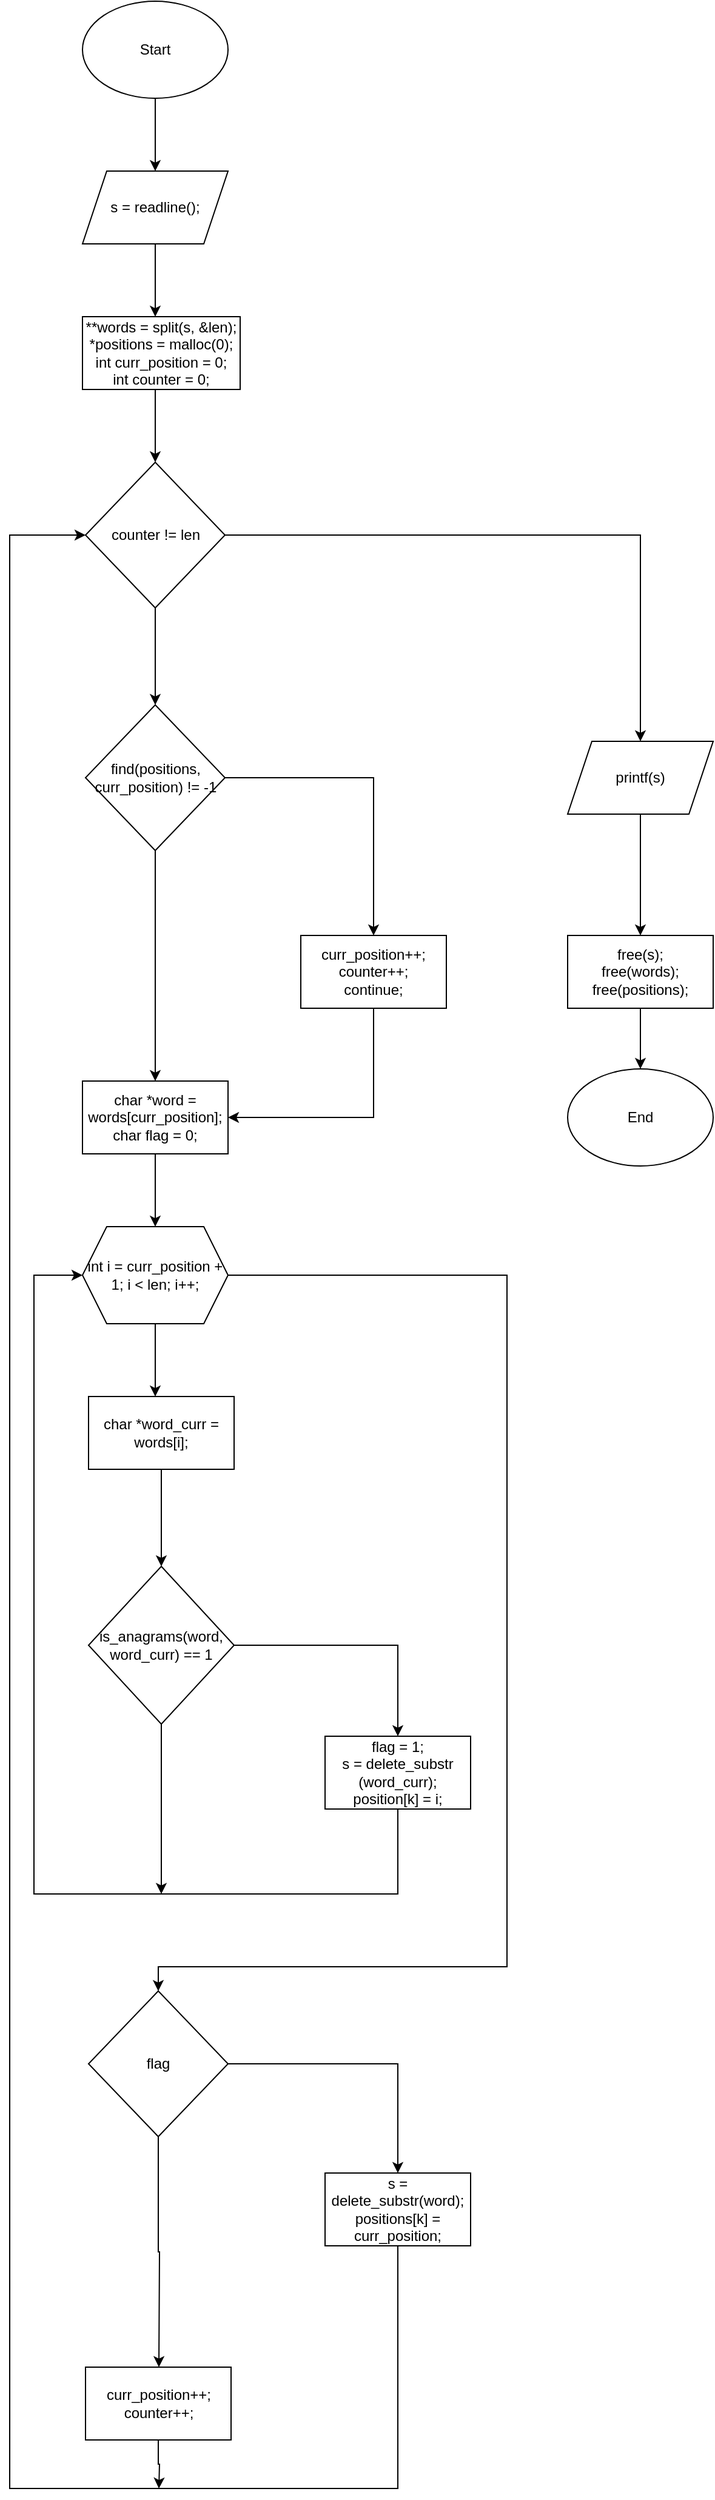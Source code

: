 <mxfile version="20.6.2" type="github">
  <diagram id="8wYgv9-v7Nqe_bmdsXYR" name="Страница 1">
    <mxGraphModel dx="509" dy="561" grid="1" gridSize="10" guides="1" tooltips="1" connect="1" arrows="1" fold="1" page="1" pageScale="1" pageWidth="827" pageHeight="1169" math="0" shadow="0">
      <root>
        <mxCell id="0" />
        <mxCell id="1" parent="0" />
        <mxCell id="HPKZztkQSvlfVHkEudxe-3" value="" style="edgeStyle=orthogonalEdgeStyle;rounded=0;orthogonalLoop=1;jettySize=auto;html=1;" edge="1" parent="1" source="HPKZztkQSvlfVHkEudxe-1">
          <mxGeometry relative="1" as="geometry">
            <mxPoint x="130" y="200" as="targetPoint" />
          </mxGeometry>
        </mxCell>
        <mxCell id="HPKZztkQSvlfVHkEudxe-1" value="Start" style="ellipse;whiteSpace=wrap;html=1;" vertex="1" parent="1">
          <mxGeometry x="70" y="60" width="120" height="80" as="geometry" />
        </mxCell>
        <mxCell id="HPKZztkQSvlfVHkEudxe-14" value="" style="edgeStyle=orthogonalEdgeStyle;rounded=0;orthogonalLoop=1;jettySize=auto;html=1;" edge="1" parent="1" source="HPKZztkQSvlfVHkEudxe-4" target="HPKZztkQSvlfVHkEudxe-5">
          <mxGeometry relative="1" as="geometry">
            <Array as="points">
              <mxPoint x="130" y="310" />
              <mxPoint x="130" y="310" />
            </Array>
          </mxGeometry>
        </mxCell>
        <mxCell id="HPKZztkQSvlfVHkEudxe-4" value="s = readline();" style="shape=parallelogram;perimeter=parallelogramPerimeter;whiteSpace=wrap;html=1;fixedSize=1;" vertex="1" parent="1">
          <mxGeometry x="70" y="200" width="120" height="60" as="geometry" />
        </mxCell>
        <mxCell id="HPKZztkQSvlfVHkEudxe-15" value="" style="edgeStyle=orthogonalEdgeStyle;rounded=0;orthogonalLoop=1;jettySize=auto;html=1;" edge="1" parent="1" source="HPKZztkQSvlfVHkEudxe-5" target="HPKZztkQSvlfVHkEudxe-6">
          <mxGeometry relative="1" as="geometry">
            <Array as="points">
              <mxPoint x="130" y="400" />
              <mxPoint x="130" y="400" />
            </Array>
          </mxGeometry>
        </mxCell>
        <mxCell id="HPKZztkQSvlfVHkEudxe-5" value="**words = split(s, &amp;amp;len);&lt;br&gt;*positions = malloc(0);&lt;br&gt;int curr_position = 0;&lt;br&gt;int counter = 0;" style="rounded=0;whiteSpace=wrap;html=1;" vertex="1" parent="1">
          <mxGeometry x="70" y="320" width="130" height="60" as="geometry" />
        </mxCell>
        <mxCell id="HPKZztkQSvlfVHkEudxe-16" value="" style="edgeStyle=orthogonalEdgeStyle;rounded=0;orthogonalLoop=1;jettySize=auto;html=1;" edge="1" parent="1" source="HPKZztkQSvlfVHkEudxe-6" target="HPKZztkQSvlfVHkEudxe-7">
          <mxGeometry relative="1" as="geometry" />
        </mxCell>
        <mxCell id="HPKZztkQSvlfVHkEudxe-42" style="edgeStyle=orthogonalEdgeStyle;rounded=0;orthogonalLoop=1;jettySize=auto;html=1;exitX=1;exitY=0.5;exitDx=0;exitDy=0;entryX=0.5;entryY=0;entryDx=0;entryDy=0;" edge="1" parent="1" source="HPKZztkQSvlfVHkEudxe-6" target="HPKZztkQSvlfVHkEudxe-39">
          <mxGeometry relative="1" as="geometry" />
        </mxCell>
        <mxCell id="HPKZztkQSvlfVHkEudxe-6" value="counter != len" style="rhombus;whiteSpace=wrap;html=1;" vertex="1" parent="1">
          <mxGeometry x="72.5" y="440" width="115" height="120" as="geometry" />
        </mxCell>
        <mxCell id="HPKZztkQSvlfVHkEudxe-17" style="edgeStyle=orthogonalEdgeStyle;rounded=0;orthogonalLoop=1;jettySize=auto;html=1;exitX=1;exitY=0.5;exitDx=0;exitDy=0;entryX=0.5;entryY=0;entryDx=0;entryDy=0;" edge="1" parent="1" source="HPKZztkQSvlfVHkEudxe-7" target="HPKZztkQSvlfVHkEudxe-8">
          <mxGeometry relative="1" as="geometry" />
        </mxCell>
        <mxCell id="HPKZztkQSvlfVHkEudxe-18" style="edgeStyle=orthogonalEdgeStyle;rounded=0;orthogonalLoop=1;jettySize=auto;html=1;exitX=0.5;exitY=1;exitDx=0;exitDy=0;entryX=0.5;entryY=0;entryDx=0;entryDy=0;" edge="1" parent="1" source="HPKZztkQSvlfVHkEudxe-7" target="HPKZztkQSvlfVHkEudxe-9">
          <mxGeometry relative="1" as="geometry" />
        </mxCell>
        <mxCell id="HPKZztkQSvlfVHkEudxe-7" value="find(positions, curr_position) != -1" style="rhombus;whiteSpace=wrap;html=1;" vertex="1" parent="1">
          <mxGeometry x="72.5" y="640" width="115" height="120" as="geometry" />
        </mxCell>
        <mxCell id="HPKZztkQSvlfVHkEudxe-19" style="edgeStyle=orthogonalEdgeStyle;rounded=0;orthogonalLoop=1;jettySize=auto;html=1;exitX=0.5;exitY=1;exitDx=0;exitDy=0;entryX=1;entryY=0.5;entryDx=0;entryDy=0;" edge="1" parent="1" source="HPKZztkQSvlfVHkEudxe-8" target="HPKZztkQSvlfVHkEudxe-9">
          <mxGeometry relative="1" as="geometry" />
        </mxCell>
        <mxCell id="HPKZztkQSvlfVHkEudxe-8" value="curr_position++;&lt;br&gt;counter++;&lt;br&gt;continue;" style="rounded=0;whiteSpace=wrap;html=1;" vertex="1" parent="1">
          <mxGeometry x="250" y="830" width="120" height="60" as="geometry" />
        </mxCell>
        <mxCell id="HPKZztkQSvlfVHkEudxe-20" value="" style="edgeStyle=orthogonalEdgeStyle;rounded=0;orthogonalLoop=1;jettySize=auto;html=1;" edge="1" parent="1" source="HPKZztkQSvlfVHkEudxe-9" target="HPKZztkQSvlfVHkEudxe-10">
          <mxGeometry relative="1" as="geometry" />
        </mxCell>
        <mxCell id="HPKZztkQSvlfVHkEudxe-9" value="char *word = words[curr_position];&lt;br&gt;char flag = 0;" style="rounded=0;whiteSpace=wrap;html=1;" vertex="1" parent="1">
          <mxGeometry x="70" y="950" width="120" height="60" as="geometry" />
        </mxCell>
        <mxCell id="HPKZztkQSvlfVHkEudxe-21" value="" style="edgeStyle=orthogonalEdgeStyle;rounded=0;orthogonalLoop=1;jettySize=auto;html=1;" edge="1" parent="1" source="HPKZztkQSvlfVHkEudxe-10" target="HPKZztkQSvlfVHkEudxe-11">
          <mxGeometry relative="1" as="geometry">
            <Array as="points">
              <mxPoint x="130" y="1190" />
              <mxPoint x="130" y="1190" />
            </Array>
          </mxGeometry>
        </mxCell>
        <mxCell id="HPKZztkQSvlfVHkEudxe-35" style="edgeStyle=orthogonalEdgeStyle;rounded=0;orthogonalLoop=1;jettySize=auto;html=1;exitX=1;exitY=0.5;exitDx=0;exitDy=0;entryX=0.5;entryY=0;entryDx=0;entryDy=0;" edge="1" parent="1" source="HPKZztkQSvlfVHkEudxe-10" target="HPKZztkQSvlfVHkEudxe-28">
          <mxGeometry relative="1" as="geometry">
            <Array as="points">
              <mxPoint x="420" y="1110" />
              <mxPoint x="420" y="1680" />
              <mxPoint x="133" y="1680" />
            </Array>
          </mxGeometry>
        </mxCell>
        <mxCell id="HPKZztkQSvlfVHkEudxe-10" value="int i = curr_position + 1; i &amp;lt; len; i++;" style="shape=hexagon;perimeter=hexagonPerimeter2;whiteSpace=wrap;html=1;fixedSize=1;" vertex="1" parent="1">
          <mxGeometry x="70" y="1070" width="120" height="80" as="geometry" />
        </mxCell>
        <mxCell id="HPKZztkQSvlfVHkEudxe-22" value="" style="edgeStyle=orthogonalEdgeStyle;rounded=0;orthogonalLoop=1;jettySize=auto;html=1;" edge="1" parent="1" source="HPKZztkQSvlfVHkEudxe-11" target="HPKZztkQSvlfVHkEudxe-12">
          <mxGeometry relative="1" as="geometry" />
        </mxCell>
        <mxCell id="HPKZztkQSvlfVHkEudxe-11" value="char *word_curr = words[i];" style="rounded=0;whiteSpace=wrap;html=1;" vertex="1" parent="1">
          <mxGeometry x="75" y="1210" width="120" height="60" as="geometry" />
        </mxCell>
        <mxCell id="HPKZztkQSvlfVHkEudxe-25" style="edgeStyle=orthogonalEdgeStyle;rounded=0;orthogonalLoop=1;jettySize=auto;html=1;exitX=0.5;exitY=1;exitDx=0;exitDy=0;" edge="1" parent="1" source="HPKZztkQSvlfVHkEudxe-12">
          <mxGeometry relative="1" as="geometry">
            <mxPoint x="135" y="1620" as="targetPoint" />
          </mxGeometry>
        </mxCell>
        <mxCell id="HPKZztkQSvlfVHkEudxe-26" style="edgeStyle=orthogonalEdgeStyle;rounded=0;orthogonalLoop=1;jettySize=auto;html=1;exitX=1;exitY=0.5;exitDx=0;exitDy=0;entryX=0.5;entryY=0;entryDx=0;entryDy=0;" edge="1" parent="1" source="HPKZztkQSvlfVHkEudxe-12" target="HPKZztkQSvlfVHkEudxe-13">
          <mxGeometry relative="1" as="geometry" />
        </mxCell>
        <mxCell id="HPKZztkQSvlfVHkEudxe-12" value="is_anagrams(word, word_curr) == 1" style="rhombus;whiteSpace=wrap;html=1;" vertex="1" parent="1">
          <mxGeometry x="75" y="1350" width="120" height="130" as="geometry" />
        </mxCell>
        <mxCell id="HPKZztkQSvlfVHkEudxe-24" style="edgeStyle=orthogonalEdgeStyle;rounded=0;orthogonalLoop=1;jettySize=auto;html=1;exitX=0.5;exitY=1;exitDx=0;exitDy=0;entryX=0;entryY=0.5;entryDx=0;entryDy=0;" edge="1" parent="1" source="HPKZztkQSvlfVHkEudxe-13" target="HPKZztkQSvlfVHkEudxe-10">
          <mxGeometry relative="1" as="geometry">
            <Array as="points">
              <mxPoint x="330" y="1620" />
              <mxPoint x="30" y="1620" />
              <mxPoint x="30" y="1110" />
            </Array>
          </mxGeometry>
        </mxCell>
        <mxCell id="HPKZztkQSvlfVHkEudxe-13" value="flag = 1;&lt;br&gt;s = delete_substr (word_curr);&lt;br&gt;position[k] = i;" style="rounded=0;whiteSpace=wrap;html=1;" vertex="1" parent="1">
          <mxGeometry x="270" y="1490" width="120" height="60" as="geometry" />
        </mxCell>
        <mxCell id="HPKZztkQSvlfVHkEudxe-31" style="edgeStyle=orthogonalEdgeStyle;rounded=0;orthogonalLoop=1;jettySize=auto;html=1;exitX=1;exitY=0.5;exitDx=0;exitDy=0;entryX=0.5;entryY=0;entryDx=0;entryDy=0;" edge="1" parent="1" source="HPKZztkQSvlfVHkEudxe-28" target="HPKZztkQSvlfVHkEudxe-29">
          <mxGeometry relative="1" as="geometry" />
        </mxCell>
        <mxCell id="HPKZztkQSvlfVHkEudxe-34" style="edgeStyle=orthogonalEdgeStyle;rounded=0;orthogonalLoop=1;jettySize=auto;html=1;exitX=0.5;exitY=1;exitDx=0;exitDy=0;" edge="1" parent="1" source="HPKZztkQSvlfVHkEudxe-28">
          <mxGeometry relative="1" as="geometry">
            <mxPoint x="133" y="2010" as="targetPoint" />
          </mxGeometry>
        </mxCell>
        <mxCell id="HPKZztkQSvlfVHkEudxe-28" value="flag" style="rhombus;whiteSpace=wrap;html=1;" vertex="1" parent="1">
          <mxGeometry x="75" y="1700" width="115" height="120" as="geometry" />
        </mxCell>
        <mxCell id="HPKZztkQSvlfVHkEudxe-36" style="edgeStyle=orthogonalEdgeStyle;rounded=0;orthogonalLoop=1;jettySize=auto;html=1;exitX=0.5;exitY=1;exitDx=0;exitDy=0;entryX=0;entryY=0.5;entryDx=0;entryDy=0;" edge="1" parent="1" source="HPKZztkQSvlfVHkEudxe-29" target="HPKZztkQSvlfVHkEudxe-6">
          <mxGeometry relative="1" as="geometry">
            <Array as="points">
              <mxPoint x="330" y="2110" />
              <mxPoint x="10" y="2110" />
              <mxPoint x="10" y="500" />
            </Array>
          </mxGeometry>
        </mxCell>
        <mxCell id="HPKZztkQSvlfVHkEudxe-29" value="s = delete_substr(word);&lt;br&gt;positions[k] = curr_position;" style="rounded=0;whiteSpace=wrap;html=1;" vertex="1" parent="1">
          <mxGeometry x="270" y="1850" width="120" height="60" as="geometry" />
        </mxCell>
        <mxCell id="HPKZztkQSvlfVHkEudxe-37" style="edgeStyle=orthogonalEdgeStyle;rounded=0;orthogonalLoop=1;jettySize=auto;html=1;exitX=0.5;exitY=1;exitDx=0;exitDy=0;" edge="1" parent="1" source="HPKZztkQSvlfVHkEudxe-30">
          <mxGeometry relative="1" as="geometry">
            <mxPoint x="133" y="2110" as="targetPoint" />
          </mxGeometry>
        </mxCell>
        <mxCell id="HPKZztkQSvlfVHkEudxe-30" value="curr_position++;&lt;br&gt;counter++;" style="rounded=0;whiteSpace=wrap;html=1;" vertex="1" parent="1">
          <mxGeometry x="72.5" y="2010" width="120" height="60" as="geometry" />
        </mxCell>
        <mxCell id="HPKZztkQSvlfVHkEudxe-41" style="edgeStyle=orthogonalEdgeStyle;rounded=0;orthogonalLoop=1;jettySize=auto;html=1;exitX=0.5;exitY=1;exitDx=0;exitDy=0;" edge="1" parent="1" source="HPKZztkQSvlfVHkEudxe-39" target="HPKZztkQSvlfVHkEudxe-40">
          <mxGeometry relative="1" as="geometry" />
        </mxCell>
        <mxCell id="HPKZztkQSvlfVHkEudxe-39" value="printf(s)" style="shape=parallelogram;perimeter=parallelogramPerimeter;whiteSpace=wrap;html=1;fixedSize=1;" vertex="1" parent="1">
          <mxGeometry x="470" y="670" width="120" height="60" as="geometry" />
        </mxCell>
        <mxCell id="HPKZztkQSvlfVHkEudxe-44" value="" style="edgeStyle=orthogonalEdgeStyle;rounded=0;orthogonalLoop=1;jettySize=auto;html=1;" edge="1" parent="1" source="HPKZztkQSvlfVHkEudxe-40" target="HPKZztkQSvlfVHkEudxe-43">
          <mxGeometry relative="1" as="geometry" />
        </mxCell>
        <mxCell id="HPKZztkQSvlfVHkEudxe-40" value="free(s);&lt;br&gt;free(words);&lt;br&gt;free(positions);" style="rounded=0;whiteSpace=wrap;html=1;" vertex="1" parent="1">
          <mxGeometry x="470" y="830" width="120" height="60" as="geometry" />
        </mxCell>
        <mxCell id="HPKZztkQSvlfVHkEudxe-43" value="End" style="ellipse;whiteSpace=wrap;html=1;" vertex="1" parent="1">
          <mxGeometry x="470" y="940" width="120" height="80" as="geometry" />
        </mxCell>
      </root>
    </mxGraphModel>
  </diagram>
</mxfile>
